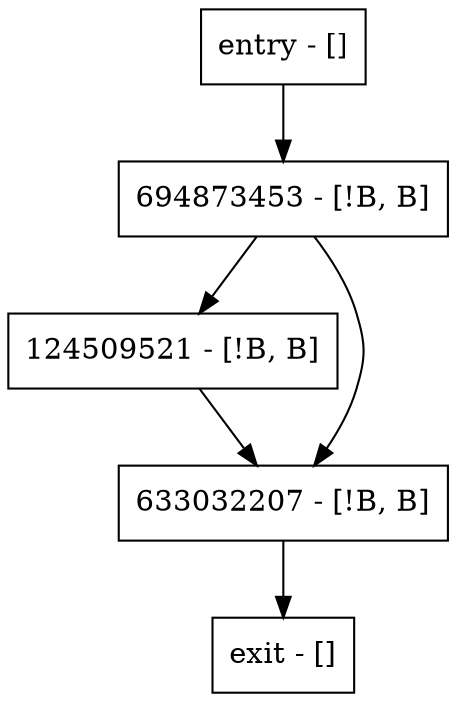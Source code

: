 digraph main {
node [shape=record];
entry [label="entry - []"];
exit [label="exit - []"];
124509521 [label="124509521 - [!B, B]"];
633032207 [label="633032207 - [!B, B]"];
694873453 [label="694873453 - [!B, B]"];
entry;
exit;
entry -> 694873453;
124509521 -> 633032207;
633032207 -> exit;
694873453 -> 124509521;
694873453 -> 633032207;
}
